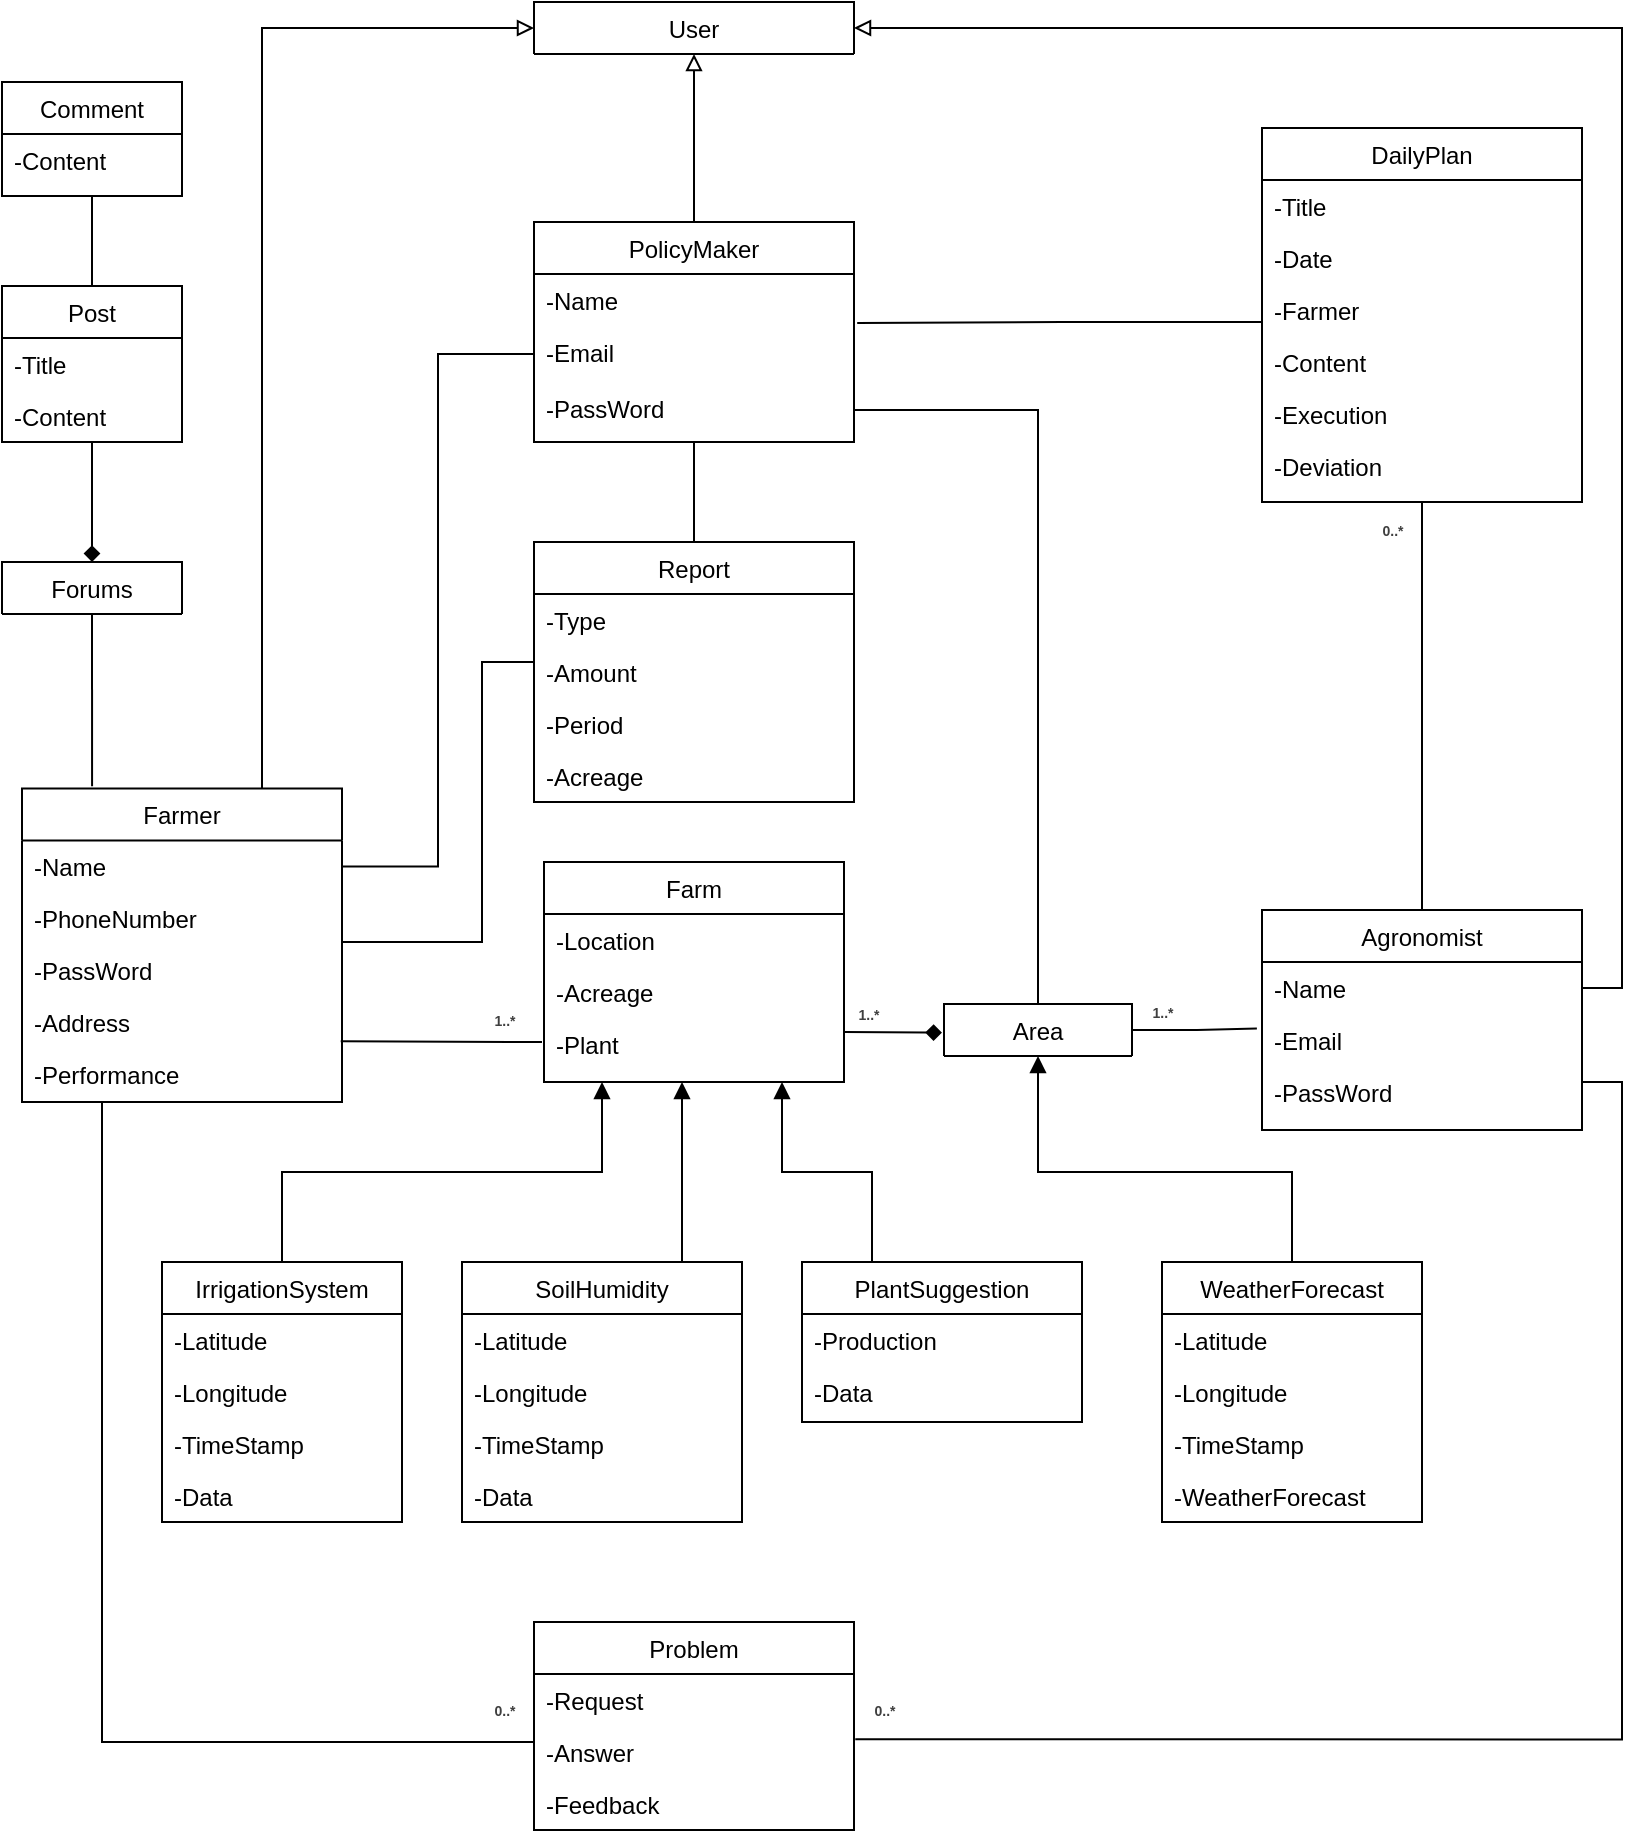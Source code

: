 <mxfile version="16.0.0" type="device"><diagram id="C5RBs43oDa-KdzZeNtuy" name="Page-1"><mxGraphModel dx="1185" dy="628" grid="1" gridSize="10" guides="1" tooltips="1" connect="1" arrows="1" fold="1" page="1" pageScale="1" pageWidth="827" pageHeight="1169" math="0" shadow="0"><root><mxCell id="WIyWlLk6GJQsqaUBKTNV-0"/><mxCell id="WIyWlLk6GJQsqaUBKTNV-1" parent="WIyWlLk6GJQsqaUBKTNV-0"/><mxCell id="zkfFHV4jXpPFQw0GAbJ--0" value="Report" style="swimlane;fontStyle=0;align=center;verticalAlign=top;childLayout=stackLayout;horizontal=1;startSize=26;horizontalStack=0;resizeParent=1;resizeLast=0;collapsible=1;marginBottom=0;rounded=0;shadow=0;strokeWidth=1;" parent="WIyWlLk6GJQsqaUBKTNV-1" vertex="1"><mxGeometry x="316" y="400" width="160" height="130" as="geometry"><mxRectangle x="230" y="140" width="160" height="26" as="alternateBounds"/></mxGeometry></mxCell><mxCell id="zkfFHV4jXpPFQw0GAbJ--1" value="-Type" style="text;align=left;verticalAlign=top;spacingLeft=4;spacingRight=4;overflow=hidden;rotatable=0;points=[[0,0.5],[1,0.5]];portConstraint=eastwest;" parent="zkfFHV4jXpPFQw0GAbJ--0" vertex="1"><mxGeometry y="26" width="160" height="26" as="geometry"/></mxCell><mxCell id="zkfFHV4jXpPFQw0GAbJ--5" value="-Amount" style="text;align=left;verticalAlign=top;spacingLeft=4;spacingRight=4;overflow=hidden;rotatable=0;points=[[0,0.5],[1,0.5]];portConstraint=eastwest;" parent="zkfFHV4jXpPFQw0GAbJ--0" vertex="1"><mxGeometry y="52" width="160" height="26" as="geometry"/></mxCell><mxCell id="DxoQ2Ti96PjoFfvmHfNT-125" value="-Period" style="text;align=left;verticalAlign=top;spacingLeft=4;spacingRight=4;overflow=hidden;rotatable=0;points=[[0,0.5],[1,0.5]];portConstraint=eastwest;" parent="zkfFHV4jXpPFQw0GAbJ--0" vertex="1"><mxGeometry y="78" width="160" height="26" as="geometry"/></mxCell><mxCell id="S1mqgadDC83ZZfr4QE1d-0" value="-Acreage" style="text;align=left;verticalAlign=top;spacingLeft=4;spacingRight=4;overflow=hidden;rotatable=0;points=[[0,0.5],[1,0.5]];portConstraint=eastwest;" parent="zkfFHV4jXpPFQw0GAbJ--0" vertex="1"><mxGeometry y="104" width="160" height="26" as="geometry"/></mxCell><mxCell id="DxoQ2Ti96PjoFfvmHfNT-143" style="edgeStyle=orthogonalEdgeStyle;rounded=0;orthogonalLoop=1;jettySize=auto;html=1;exitX=0.75;exitY=0;exitDx=0;exitDy=0;entryX=0;entryY=0.5;entryDx=0;entryDy=0;fontSize=7;endArrow=block;endFill=0;" parent="WIyWlLk6GJQsqaUBKTNV-1" source="zkfFHV4jXpPFQw0GAbJ--6" target="DxoQ2Ti96PjoFfvmHfNT-110" edge="1"><mxGeometry relative="1" as="geometry"/></mxCell><mxCell id="zkfFHV4jXpPFQw0GAbJ--6" value="Farmer" style="swimlane;fontStyle=0;align=center;verticalAlign=top;childLayout=stackLayout;horizontal=1;startSize=26;horizontalStack=0;resizeParent=1;resizeLast=0;collapsible=1;marginBottom=0;rounded=0;shadow=0;strokeWidth=1;" parent="WIyWlLk6GJQsqaUBKTNV-1" vertex="1"><mxGeometry x="60" y="523.19" width="160" height="156.81" as="geometry"><mxRectangle x="130" y="380" width="160" height="26" as="alternateBounds"/></mxGeometry></mxCell><mxCell id="zkfFHV4jXpPFQw0GAbJ--7" value="-Name" style="text;align=left;verticalAlign=top;spacingLeft=4;spacingRight=4;overflow=hidden;rotatable=0;points=[[0,0.5],[1,0.5]];portConstraint=eastwest;" parent="zkfFHV4jXpPFQw0GAbJ--6" vertex="1"><mxGeometry y="26" width="160" height="26" as="geometry"/></mxCell><mxCell id="zkfFHV4jXpPFQw0GAbJ--10" value="-PhoneNumber" style="text;align=left;verticalAlign=top;spacingLeft=4;spacingRight=4;overflow=hidden;rotatable=0;points=[[0,0.5],[1,0.5]];portConstraint=eastwest;fontStyle=0;labelBackgroundColor=default;" parent="zkfFHV4jXpPFQw0GAbJ--6" vertex="1"><mxGeometry y="52" width="160" height="26" as="geometry"/></mxCell><mxCell id="zkfFHV4jXpPFQw0GAbJ--11" value="-PassWord" style="text;align=left;verticalAlign=top;spacingLeft=4;spacingRight=4;overflow=hidden;rotatable=0;points=[[0,0.5],[1,0.5]];portConstraint=eastwest;" parent="zkfFHV4jXpPFQw0GAbJ--6" vertex="1"><mxGeometry y="78" width="160" height="26" as="geometry"/></mxCell><mxCell id="zkfFHV4jXpPFQw0GAbJ--13" value="Agronomist" style="swimlane;fontStyle=0;align=center;verticalAlign=top;childLayout=stackLayout;horizontal=1;startSize=26;horizontalStack=0;resizeParent=1;resizeLast=0;collapsible=1;marginBottom=0;rounded=0;shadow=0;strokeWidth=1;" parent="WIyWlLk6GJQsqaUBKTNV-1" vertex="1"><mxGeometry x="680" y="584" width="160" height="110" as="geometry"><mxRectangle x="340" y="380" width="170" height="26" as="alternateBounds"/></mxGeometry></mxCell><mxCell id="zkfFHV4jXpPFQw0GAbJ--14" value="-Name" style="text;align=left;verticalAlign=top;spacingLeft=4;spacingRight=4;overflow=hidden;rotatable=0;points=[[0,0.5],[1,0.5]];portConstraint=eastwest;" parent="zkfFHV4jXpPFQw0GAbJ--13" vertex="1"><mxGeometry y="26" width="160" height="26" as="geometry"/></mxCell><mxCell id="JW5dM0QdrTbxp0r37-U7-4" value="-Email" style="text;align=left;verticalAlign=top;spacingLeft=4;spacingRight=4;overflow=hidden;rotatable=0;points=[[0,0.5],[1,0.5]];portConstraint=eastwest;" parent="zkfFHV4jXpPFQw0GAbJ--13" vertex="1"><mxGeometry y="52" width="160" height="26" as="geometry"/></mxCell><mxCell id="JW5dM0QdrTbxp0r37-U7-3" value="-PassWord" style="text;align=left;verticalAlign=top;spacingLeft=4;spacingRight=4;overflow=hidden;rotatable=0;points=[[0,0.5],[1,0.5]];portConstraint=eastwest;" parent="zkfFHV4jXpPFQw0GAbJ--13" vertex="1"><mxGeometry y="78" width="160" height="26" as="geometry"/></mxCell><mxCell id="DxoQ2Ti96PjoFfvmHfNT-114" style="edgeStyle=orthogonalEdgeStyle;rounded=0;orthogonalLoop=1;jettySize=auto;html=1;exitX=0.5;exitY=0;exitDx=0;exitDy=0;entryX=0.5;entryY=1;entryDx=0;entryDy=0;fontSize=7;endArrow=block;endFill=0;" parent="WIyWlLk6GJQsqaUBKTNV-1" source="zkfFHV4jXpPFQw0GAbJ--17" target="DxoQ2Ti96PjoFfvmHfNT-110" edge="1"><mxGeometry relative="1" as="geometry"/></mxCell><mxCell id="M_vtLIsfnFepS92mFb9_-17" style="edgeStyle=orthogonalEdgeStyle;rounded=0;orthogonalLoop=1;jettySize=auto;html=1;exitX=0.5;exitY=1;exitDx=0;exitDy=0;entryX=0.5;entryY=0;entryDx=0;entryDy=0;endArrow=none;endFill=0;" edge="1" parent="WIyWlLk6GJQsqaUBKTNV-1" source="zkfFHV4jXpPFQw0GAbJ--17" target="zkfFHV4jXpPFQw0GAbJ--0"><mxGeometry relative="1" as="geometry"/></mxCell><mxCell id="zkfFHV4jXpPFQw0GAbJ--17" value="PolicyMaker" style="swimlane;fontStyle=0;align=center;verticalAlign=top;childLayout=stackLayout;horizontal=1;startSize=26;horizontalStack=0;resizeParent=1;resizeLast=0;collapsible=1;marginBottom=0;rounded=0;shadow=0;strokeWidth=1;" parent="WIyWlLk6GJQsqaUBKTNV-1" vertex="1"><mxGeometry x="316" y="240" width="160" height="110" as="geometry"><mxRectangle x="550" y="140" width="160" height="26" as="alternateBounds"/></mxGeometry></mxCell><mxCell id="TyxqnVsegSag8XOCpsEB-8" value="-Name" style="text;align=left;verticalAlign=top;spacingLeft=4;spacingRight=4;overflow=hidden;rotatable=0;points=[[0,0.5],[1,0.5]];portConstraint=eastwest;" parent="zkfFHV4jXpPFQw0GAbJ--17" vertex="1"><mxGeometry y="26" width="160" height="26" as="geometry"/></mxCell><mxCell id="zkfFHV4jXpPFQw0GAbJ--18" value="-Email" style="text;align=left;verticalAlign=top;spacingLeft=4;spacingRight=4;overflow=hidden;rotatable=0;points=[[0,0.5],[1,0.5]];portConstraint=eastwest;" parent="zkfFHV4jXpPFQw0GAbJ--17" vertex="1"><mxGeometry y="52" width="160" height="28" as="geometry"/></mxCell><mxCell id="TyxqnVsegSag8XOCpsEB-10" value="-PassWord" style="text;align=left;verticalAlign=top;spacingLeft=4;spacingRight=4;overflow=hidden;rotatable=0;points=[[0,0.5],[1,0.5]];portConstraint=eastwest;" parent="zkfFHV4jXpPFQw0GAbJ--17" vertex="1"><mxGeometry y="80" width="160" height="28" as="geometry"/></mxCell><mxCell id="JW5dM0QdrTbxp0r37-U7-6" value="Farm" style="swimlane;fontStyle=0;align=center;verticalAlign=top;childLayout=stackLayout;horizontal=1;startSize=26;horizontalStack=0;resizeParent=1;resizeLast=0;collapsible=1;marginBottom=0;rounded=0;shadow=0;strokeWidth=1;" parent="WIyWlLk6GJQsqaUBKTNV-1" vertex="1"><mxGeometry x="321" y="560" width="150" height="110" as="geometry"><mxRectangle x="130" y="380" width="160" height="26" as="alternateBounds"/></mxGeometry></mxCell><mxCell id="JW5dM0QdrTbxp0r37-U7-8" value="-Location" style="text;align=left;verticalAlign=top;spacingLeft=4;spacingRight=4;overflow=hidden;rotatable=0;points=[[0,0.5],[1,0.5]];portConstraint=eastwest;rounded=0;shadow=0;html=0;" parent="JW5dM0QdrTbxp0r37-U7-6" vertex="1"><mxGeometry y="26" width="150" height="26" as="geometry"/></mxCell><mxCell id="DxoQ2Ti96PjoFfvmHfNT-74" value="-Acreage" style="text;align=left;verticalAlign=top;spacingLeft=4;spacingRight=4;overflow=hidden;rotatable=0;points=[[0,0.5],[1,0.5]];portConstraint=eastwest;" parent="JW5dM0QdrTbxp0r37-U7-6" vertex="1"><mxGeometry y="52" width="150" height="26" as="geometry"/></mxCell><mxCell id="DxoQ2Ti96PjoFfvmHfNT-78" style="edgeStyle=orthogonalEdgeStyle;rounded=0;orthogonalLoop=1;jettySize=auto;html=1;exitX=1;exitY=0.5;exitDx=0;exitDy=0;entryX=1;entryY=0.5;entryDx=0;entryDy=0;endArrow=none;endFill=0;" parent="JW5dM0QdrTbxp0r37-U7-6" edge="1"><mxGeometry relative="1" as="geometry"><mxPoint x="160" y="143.0" as="sourcePoint"/><mxPoint x="160" y="143.0" as="targetPoint"/></mxGeometry></mxCell><mxCell id="M_vtLIsfnFepS92mFb9_-20" value="-Plant" style="text;align=left;verticalAlign=top;spacingLeft=4;spacingRight=4;overflow=hidden;rotatable=0;points=[[0,0.5],[1,0.5]];portConstraint=eastwest;" vertex="1" parent="JW5dM0QdrTbxp0r37-U7-6"><mxGeometry y="78" width="150" height="26" as="geometry"/></mxCell><mxCell id="JW5dM0QdrTbxp0r37-U7-19" value="Problem" style="swimlane;fontStyle=0;align=center;verticalAlign=top;childLayout=stackLayout;horizontal=1;startSize=26;horizontalStack=0;resizeParent=1;resizeLast=0;collapsible=1;marginBottom=0;rounded=0;shadow=0;strokeWidth=1;" parent="WIyWlLk6GJQsqaUBKTNV-1" vertex="1"><mxGeometry x="316" y="940" width="160" height="104" as="geometry"><mxRectangle x="130" y="380" width="160" height="26" as="alternateBounds"/></mxGeometry></mxCell><mxCell id="JW5dM0QdrTbxp0r37-U7-20" value="-Request" style="text;align=left;verticalAlign=top;spacingLeft=4;spacingRight=4;overflow=hidden;rotatable=0;points=[[0,0.5],[1,0.5]];portConstraint=eastwest;" parent="JW5dM0QdrTbxp0r37-U7-19" vertex="1"><mxGeometry y="26" width="160" height="26" as="geometry"/></mxCell><mxCell id="JW5dM0QdrTbxp0r37-U7-21" value="-Answer" style="text;align=left;verticalAlign=top;spacingLeft=4;spacingRight=4;overflow=hidden;rotatable=0;points=[[0,0.5],[1,0.5]];portConstraint=eastwest;rounded=0;shadow=0;html=0;" parent="JW5dM0QdrTbxp0r37-U7-19" vertex="1"><mxGeometry y="52" width="160" height="26" as="geometry"/></mxCell><mxCell id="DxoQ2Ti96PjoFfvmHfNT-154" value="-Feedback" style="text;align=left;verticalAlign=top;spacingLeft=4;spacingRight=4;overflow=hidden;rotatable=0;points=[[0,0.5],[1,0.5]];portConstraint=eastwest;rounded=0;shadow=0;html=0;" parent="JW5dM0QdrTbxp0r37-U7-19" vertex="1"><mxGeometry y="78" width="160" height="26" as="geometry"/></mxCell><mxCell id="DxoQ2Ti96PjoFfvmHfNT-153" style="edgeStyle=orthogonalEdgeStyle;rounded=0;orthogonalLoop=1;jettySize=auto;html=1;exitX=0.5;exitY=1;exitDx=0;exitDy=0;entryX=0.219;entryY=-0.007;entryDx=0;entryDy=0;entryPerimeter=0;fontSize=7;endArrow=none;endFill=0;" parent="WIyWlLk6GJQsqaUBKTNV-1" source="JW5dM0QdrTbxp0r37-U7-27" target="zkfFHV4jXpPFQw0GAbJ--6" edge="1"><mxGeometry relative="1" as="geometry"/></mxCell><mxCell id="JW5dM0QdrTbxp0r37-U7-27" value="Forums" style="swimlane;fontStyle=0;align=center;verticalAlign=top;childLayout=stackLayout;horizontal=1;startSize=26;horizontalStack=0;resizeParent=1;resizeLast=0;collapsible=1;marginBottom=0;rounded=0;shadow=0;strokeWidth=1;" parent="WIyWlLk6GJQsqaUBKTNV-1" vertex="1" collapsed="1"><mxGeometry x="50" y="410" width="90" height="26" as="geometry"><mxRectangle x="60" y="350" width="160" height="52" as="alternateBounds"/></mxGeometry></mxCell><mxCell id="DxoQ2Ti96PjoFfvmHfNT-97" style="edgeStyle=orthogonalEdgeStyle;rounded=0;orthogonalLoop=1;jettySize=auto;html=1;exitX=0.5;exitY=1;exitDx=0;exitDy=0;entryX=0.5;entryY=0;entryDx=0;entryDy=0;fontSize=7;endArrow=none;endFill=0;" parent="WIyWlLk6GJQsqaUBKTNV-1" source="JW5dM0QdrTbxp0r37-U7-33" target="zkfFHV4jXpPFQw0GAbJ--13" edge="1"><mxGeometry relative="1" as="geometry"/></mxCell><mxCell id="JW5dM0QdrTbxp0r37-U7-33" value="DailyPlan" style="swimlane;fontStyle=0;align=center;verticalAlign=top;childLayout=stackLayout;horizontal=1;startSize=26;horizontalStack=0;resizeParent=1;resizeLast=0;collapsible=1;marginBottom=0;rounded=0;shadow=0;strokeWidth=1;" parent="WIyWlLk6GJQsqaUBKTNV-1" vertex="1"><mxGeometry x="680" y="193" width="160" height="187" as="geometry"><mxRectangle x="584" y="123.19" width="160" height="26" as="alternateBounds"/></mxGeometry></mxCell><mxCell id="DxoQ2Ti96PjoFfvmHfNT-91" value="-Title" style="text;align=left;verticalAlign=top;spacingLeft=4;spacingRight=4;overflow=hidden;rotatable=0;points=[[0,0.5],[1,0.5]];portConstraint=eastwest;rounded=0;shadow=0;html=0;" parent="JW5dM0QdrTbxp0r37-U7-33" vertex="1"><mxGeometry y="26" width="160" height="26" as="geometry"/></mxCell><mxCell id="JW5dM0QdrTbxp0r37-U7-35" value="-Date" style="text;align=left;verticalAlign=top;spacingLeft=4;spacingRight=4;overflow=hidden;rotatable=0;points=[[0,0.5],[1,0.5]];portConstraint=eastwest;rounded=0;shadow=0;html=0;" parent="JW5dM0QdrTbxp0r37-U7-33" vertex="1"><mxGeometry y="52" width="160" height="26" as="geometry"/></mxCell><mxCell id="JW5dM0QdrTbxp0r37-U7-36" value="-Farmer" style="text;align=left;verticalAlign=top;spacingLeft=4;spacingRight=4;overflow=hidden;rotatable=0;points=[[0,0.5],[1,0.5]];portConstraint=eastwest;rounded=0;shadow=0;html=0;" parent="JW5dM0QdrTbxp0r37-U7-33" vertex="1"><mxGeometry y="78" width="160" height="26" as="geometry"/></mxCell><mxCell id="JW5dM0QdrTbxp0r37-U7-37" value="-Content" style="text;align=left;verticalAlign=top;spacingLeft=4;spacingRight=4;overflow=hidden;rotatable=0;points=[[0,0.5],[1,0.5]];portConstraint=eastwest;rounded=0;shadow=0;html=0;" parent="JW5dM0QdrTbxp0r37-U7-33" vertex="1"><mxGeometry y="104" width="160" height="26" as="geometry"/></mxCell><mxCell id="JW5dM0QdrTbxp0r37-U7-39" value="-Execution" style="text;align=left;verticalAlign=top;spacingLeft=4;spacingRight=4;overflow=hidden;rotatable=0;points=[[0,0.5],[1,0.5]];portConstraint=eastwest;" parent="JW5dM0QdrTbxp0r37-U7-33" vertex="1"><mxGeometry y="130" width="160" height="26" as="geometry"/></mxCell><mxCell id="JW5dM0QdrTbxp0r37-U7-38" value="-Deviation" style="text;align=left;verticalAlign=top;spacingLeft=4;spacingRight=4;overflow=hidden;rotatable=0;points=[[0,0.5],[1,0.5]];portConstraint=eastwest;rounded=0;shadow=0;html=0;" parent="JW5dM0QdrTbxp0r37-U7-33" vertex="1"><mxGeometry y="156" width="160" height="26" as="geometry"/></mxCell><mxCell id="DxoQ2Ti96PjoFfvmHfNT-7" style="edgeStyle=orthogonalEdgeStyle;rounded=0;orthogonalLoop=1;jettySize=auto;html=1;endArrow=none;endFill=0;" parent="WIyWlLk6GJQsqaUBKTNV-1" edge="1"><mxGeometry relative="1" as="geometry"><mxPoint x="220" y="600" as="sourcePoint"/><mxPoint x="316" y="420" as="targetPoint"/><Array as="points"><mxPoint x="290" y="600"/><mxPoint x="290" y="460"/><mxPoint x="316" y="460"/></Array></mxGeometry></mxCell><mxCell id="JW5dM0QdrTbxp0r37-U7-1" value="-Address" style="text;align=left;verticalAlign=top;spacingLeft=4;spacingRight=4;overflow=hidden;rotatable=0;points=[[0,0.5],[1,0.5]];portConstraint=eastwest;" parent="WIyWlLk6GJQsqaUBKTNV-1" vertex="1"><mxGeometry x="60" y="627.19" width="160" height="26" as="geometry"/></mxCell><mxCell id="DxoQ2Ti96PjoFfvmHfNT-50" style="edgeStyle=orthogonalEdgeStyle;rounded=0;orthogonalLoop=1;jettySize=auto;html=1;exitX=0;exitY=0.5;exitDx=0;exitDy=0;entryX=1.01;entryY=-0.054;entryDx=0;entryDy=0;entryPerimeter=0;endArrow=none;endFill=0;" parent="WIyWlLk6GJQsqaUBKTNV-1" source="JW5dM0QdrTbxp0r37-U7-35" target="zkfFHV4jXpPFQw0GAbJ--18" edge="1"><mxGeometry relative="1" as="geometry"><Array as="points"><mxPoint x="580" y="290"/><mxPoint x="478" y="290"/></Array></mxGeometry></mxCell><mxCell id="DxoQ2Ti96PjoFfvmHfNT-55" value="-Performance" style="text;align=left;verticalAlign=top;spacingLeft=4;spacingRight=4;overflow=hidden;rotatable=0;points=[[0,0.5],[1,0.5]];portConstraint=eastwest;" parent="WIyWlLk6GJQsqaUBKTNV-1" vertex="1"><mxGeometry x="60" y="653.19" width="160" height="26" as="geometry"/></mxCell><mxCell id="M_vtLIsfnFepS92mFb9_-15" style="edgeStyle=orthogonalEdgeStyle;rounded=0;orthogonalLoop=1;jettySize=auto;html=1;exitX=0.5;exitY=0;exitDx=0;exitDy=0;entryX=0.5;entryY=1;entryDx=0;entryDy=0;endArrow=block;endFill=1;" edge="1" parent="WIyWlLk6GJQsqaUBKTNV-1" target="M_vtLIsfnFepS92mFb9_-0"><mxGeometry relative="1" as="geometry"><mxPoint x="695" y="766" as="sourcePoint"/><mxPoint x="568" y="663" as="targetPoint"/><Array as="points"><mxPoint x="695" y="715"/><mxPoint x="568" y="715"/></Array></mxGeometry></mxCell><mxCell id="DxoQ2Ti96PjoFfvmHfNT-58" value="WeatherForecast" style="swimlane;fontStyle=0;align=center;verticalAlign=top;childLayout=stackLayout;horizontal=1;startSize=26;horizontalStack=0;resizeParent=1;resizeLast=0;collapsible=1;marginBottom=0;rounded=0;shadow=0;strokeWidth=1;" parent="WIyWlLk6GJQsqaUBKTNV-1" vertex="1"><mxGeometry x="630" y="760" width="130" height="130" as="geometry"><mxRectangle x="130" y="380" width="160" height="26" as="alternateBounds"/></mxGeometry></mxCell><mxCell id="DxoQ2Ti96PjoFfvmHfNT-59" value="-Latitude" style="text;align=left;verticalAlign=top;spacingLeft=4;spacingRight=4;overflow=hidden;rotatable=0;points=[[0,0.5],[1,0.5]];portConstraint=eastwest;" parent="DxoQ2Ti96PjoFfvmHfNT-58" vertex="1"><mxGeometry y="26" width="130" height="26" as="geometry"/></mxCell><mxCell id="DxoQ2Ti96PjoFfvmHfNT-60" value="-Longitude" style="text;align=left;verticalAlign=top;spacingLeft=4;spacingRight=4;overflow=hidden;rotatable=0;points=[[0,0.5],[1,0.5]];portConstraint=eastwest;rounded=0;shadow=0;html=0;" parent="DxoQ2Ti96PjoFfvmHfNT-58" vertex="1"><mxGeometry y="52" width="130" height="26" as="geometry"/></mxCell><mxCell id="DxoQ2Ti96PjoFfvmHfNT-107" value="-TimeStamp" style="text;align=left;verticalAlign=top;spacingLeft=4;spacingRight=4;overflow=hidden;rotatable=0;points=[[0,0.5],[1,0.5]];portConstraint=eastwest;fontStyle=0" parent="DxoQ2Ti96PjoFfvmHfNT-58" vertex="1"><mxGeometry y="78" width="130" height="26" as="geometry"/></mxCell><mxCell id="DxoQ2Ti96PjoFfvmHfNT-61" value="-WeatherForecast" style="text;align=left;verticalAlign=top;spacingLeft=4;spacingRight=4;overflow=hidden;rotatable=0;points=[[0,0.5],[1,0.5]];portConstraint=eastwest;fontStyle=0" parent="DxoQ2Ti96PjoFfvmHfNT-58" vertex="1"><mxGeometry y="104" width="130" height="26" as="geometry"/></mxCell><mxCell id="M_vtLIsfnFepS92mFb9_-10" style="edgeStyle=orthogonalEdgeStyle;rounded=0;orthogonalLoop=1;jettySize=auto;html=1;exitX=0.5;exitY=0;exitDx=0;exitDy=0;endArrow=block;endFill=1;" edge="1" parent="WIyWlLk6GJQsqaUBKTNV-1" source="DxoQ2Ti96PjoFfvmHfNT-63"><mxGeometry relative="1" as="geometry"><mxPoint x="350" y="670" as="targetPoint"/><Array as="points"><mxPoint x="190" y="715"/><mxPoint x="350" y="715"/><mxPoint x="350" y="670"/></Array></mxGeometry></mxCell><mxCell id="DxoQ2Ti96PjoFfvmHfNT-63" value="IrrigationSystem" style="swimlane;fontStyle=0;align=center;verticalAlign=top;childLayout=stackLayout;horizontal=1;startSize=26;horizontalStack=0;resizeParent=1;resizeLast=0;collapsible=1;marginBottom=0;rounded=0;shadow=0;strokeWidth=1;" parent="WIyWlLk6GJQsqaUBKTNV-1" vertex="1"><mxGeometry x="130" y="760" width="120" height="130" as="geometry"><mxRectangle x="130" y="380" width="160" height="26" as="alternateBounds"/></mxGeometry></mxCell><mxCell id="DxoQ2Ti96PjoFfvmHfNT-64" value="-Latitude" style="text;align=left;verticalAlign=top;spacingLeft=4;spacingRight=4;overflow=hidden;rotatable=0;points=[[0,0.5],[1,0.5]];portConstraint=eastwest;" parent="DxoQ2Ti96PjoFfvmHfNT-63" vertex="1"><mxGeometry y="26" width="120" height="26" as="geometry"/></mxCell><mxCell id="DxoQ2Ti96PjoFfvmHfNT-65" value="-Longitude" style="text;align=left;verticalAlign=top;spacingLeft=4;spacingRight=4;overflow=hidden;rotatable=0;points=[[0,0.5],[1,0.5]];portConstraint=eastwest;rounded=0;shadow=0;html=0;" parent="DxoQ2Ti96PjoFfvmHfNT-63" vertex="1"><mxGeometry y="52" width="120" height="26" as="geometry"/></mxCell><mxCell id="DxoQ2Ti96PjoFfvmHfNT-108" value="-TimeStamp" style="text;align=left;verticalAlign=top;spacingLeft=4;spacingRight=4;overflow=hidden;rotatable=0;points=[[0,0.5],[1,0.5]];portConstraint=eastwest;rounded=0;shadow=0;html=0;" parent="DxoQ2Ti96PjoFfvmHfNT-63" vertex="1"><mxGeometry y="78" width="120" height="26" as="geometry"/></mxCell><mxCell id="DxoQ2Ti96PjoFfvmHfNT-66" value="-Data" style="text;align=left;verticalAlign=top;spacingLeft=4;spacingRight=4;overflow=hidden;rotatable=0;points=[[0,0.5],[1,0.5]];portConstraint=eastwest;fontStyle=0" parent="DxoQ2Ti96PjoFfvmHfNT-63" vertex="1"><mxGeometry y="104" width="120" height="26" as="geometry"/></mxCell><mxCell id="M_vtLIsfnFepS92mFb9_-13" style="edgeStyle=orthogonalEdgeStyle;rounded=0;orthogonalLoop=1;jettySize=auto;html=1;exitX=0.75;exitY=0;exitDx=0;exitDy=0;endArrow=block;endFill=1;" edge="1" parent="WIyWlLk6GJQsqaUBKTNV-1"><mxGeometry relative="1" as="geometry"><mxPoint x="390" y="670" as="targetPoint"/><mxPoint x="390" y="760" as="sourcePoint"/></mxGeometry></mxCell><mxCell id="DxoQ2Ti96PjoFfvmHfNT-68" value="SoilHumidity" style="swimlane;fontStyle=0;align=center;verticalAlign=top;childLayout=stackLayout;horizontal=1;startSize=26;horizontalStack=0;resizeParent=1;resizeLast=0;collapsible=1;marginBottom=0;rounded=0;shadow=0;strokeWidth=1;" parent="WIyWlLk6GJQsqaUBKTNV-1" vertex="1"><mxGeometry x="280" y="760" width="140" height="130" as="geometry"><mxRectangle x="130" y="380" width="160" height="26" as="alternateBounds"/></mxGeometry></mxCell><mxCell id="DxoQ2Ti96PjoFfvmHfNT-69" value="-Latitude" style="text;align=left;verticalAlign=top;spacingLeft=4;spacingRight=4;overflow=hidden;rotatable=0;points=[[0,0.5],[1,0.5]];portConstraint=eastwest;" parent="DxoQ2Ti96PjoFfvmHfNT-68" vertex="1"><mxGeometry y="26" width="140" height="26" as="geometry"/></mxCell><mxCell id="DxoQ2Ti96PjoFfvmHfNT-70" value="-Longitude" style="text;align=left;verticalAlign=top;spacingLeft=4;spacingRight=4;overflow=hidden;rotatable=0;points=[[0,0.5],[1,0.5]];portConstraint=eastwest;rounded=0;shadow=0;html=0;" parent="DxoQ2Ti96PjoFfvmHfNT-68" vertex="1"><mxGeometry y="52" width="140" height="26" as="geometry"/></mxCell><mxCell id="DxoQ2Ti96PjoFfvmHfNT-109" value="-TimeStamp" style="text;align=left;verticalAlign=top;spacingLeft=4;spacingRight=4;overflow=hidden;rotatable=0;points=[[0,0.5],[1,0.5]];portConstraint=eastwest;rounded=0;shadow=0;html=0;" parent="DxoQ2Ti96PjoFfvmHfNT-68" vertex="1"><mxGeometry y="78" width="140" height="26" as="geometry"/></mxCell><mxCell id="DxoQ2Ti96PjoFfvmHfNT-71" value="-Data" style="text;align=left;verticalAlign=top;spacingLeft=4;spacingRight=4;overflow=hidden;rotatable=0;points=[[0,0.5],[1,0.5]];portConstraint=eastwest;fontStyle=0" parent="DxoQ2Ti96PjoFfvmHfNT-68" vertex="1"><mxGeometry y="104" width="140" height="26" as="geometry"/></mxCell><mxCell id="DxoQ2Ti96PjoFfvmHfNT-81" style="edgeStyle=orthogonalEdgeStyle;rounded=0;orthogonalLoop=1;jettySize=auto;html=1;entryX=0.996;entryY=0.864;entryDx=0;entryDy=0;entryPerimeter=0;endArrow=none;endFill=0;" parent="WIyWlLk6GJQsqaUBKTNV-1" target="JW5dM0QdrTbxp0r37-U7-1" edge="1"><mxGeometry relative="1" as="geometry"><mxPoint x="320" y="650" as="sourcePoint"/><Array as="points"><mxPoint x="316" y="650"/></Array></mxGeometry></mxCell><mxCell id="DxoQ2Ti96PjoFfvmHfNT-82" value="&lt;span style=&quot;color: rgb(63 , 63 , 63) ; font-size: 7px ; background-color: rgb(255 , 255 , 255)&quot;&gt;&lt;b&gt;1..*&lt;/b&gt;&lt;/span&gt;" style="text;html=1;align=center;verticalAlign=middle;resizable=0;points=[];autosize=1;strokeColor=none;fillColor=none;fontSize=7;" parent="WIyWlLk6GJQsqaUBKTNV-1" vertex="1"><mxGeometry x="286" y="635" width="30" height="10" as="geometry"/></mxCell><mxCell id="DxoQ2Ti96PjoFfvmHfNT-98" value="&lt;span style=&quot;color: rgb(63 , 63 , 63) ; font-size: 7px ; background-color: rgb(255 , 255 , 255)&quot;&gt;&lt;b&gt;0..*&lt;/b&gt;&lt;/span&gt;" style="text;html=1;align=center;verticalAlign=middle;resizable=0;points=[];autosize=1;strokeColor=none;fillColor=none;fontSize=7;" parent="WIyWlLk6GJQsqaUBKTNV-1" vertex="1"><mxGeometry x="730" y="390" width="30" height="10" as="geometry"/></mxCell><mxCell id="DxoQ2Ti96PjoFfvmHfNT-99" style="edgeStyle=orthogonalEdgeStyle;rounded=0;orthogonalLoop=1;jettySize=auto;html=1;fontSize=7;endArrow=none;endFill=0;" parent="WIyWlLk6GJQsqaUBKTNV-1" edge="1"><mxGeometry relative="1" as="geometry"><mxPoint x="100" y="680" as="targetPoint"/><mxPoint x="316" y="1010" as="sourcePoint"/><Array as="points"><mxPoint x="316" y="1000"/><mxPoint x="100" y="1000"/></Array></mxGeometry></mxCell><mxCell id="DxoQ2Ti96PjoFfvmHfNT-101" value="&lt;span style=&quot;color: rgb(63 , 63 , 63) ; font-size: 7px ; background-color: rgb(255 , 255 , 255)&quot;&gt;&lt;b&gt;0..*&lt;/b&gt;&lt;/span&gt;" style="text;html=1;align=center;verticalAlign=middle;resizable=0;points=[];autosize=1;strokeColor=none;fillColor=none;fontSize=7;" parent="WIyWlLk6GJQsqaUBKTNV-1" vertex="1"><mxGeometry x="286" y="980" width="30" height="10" as="geometry"/></mxCell><mxCell id="DxoQ2Ti96PjoFfvmHfNT-102" value="&lt;span style=&quot;color: rgb(63 , 63 , 63) ; font-size: 7px ; background-color: rgb(255 , 255 , 255)&quot;&gt;&lt;b&gt;0..*&lt;/b&gt;&lt;/span&gt;" style="text;html=1;align=center;verticalAlign=middle;resizable=0;points=[];autosize=1;strokeColor=none;fillColor=none;fontSize=7;" parent="WIyWlLk6GJQsqaUBKTNV-1" vertex="1"><mxGeometry x="476" y="980" width="30" height="10" as="geometry"/></mxCell><mxCell id="DxoQ2Ti96PjoFfvmHfNT-110" value="User" style="swimlane;fontStyle=0;align=center;verticalAlign=top;childLayout=stackLayout;horizontal=1;startSize=26;horizontalStack=0;resizeParent=1;resizeLast=0;collapsible=1;marginBottom=0;rounded=0;shadow=0;strokeWidth=1;" parent="WIyWlLk6GJQsqaUBKTNV-1" vertex="1" collapsed="1"><mxGeometry x="316" y="130" width="160" height="26" as="geometry"><mxRectangle x="316" y="130" width="160" height="104" as="alternateBounds"/></mxGeometry></mxCell><mxCell id="M_vtLIsfnFepS92mFb9_-14" style="edgeStyle=orthogonalEdgeStyle;rounded=0;orthogonalLoop=1;jettySize=auto;html=1;exitX=0.25;exitY=0;exitDx=0;exitDy=0;endArrow=block;endFill=1;" edge="1" parent="WIyWlLk6GJQsqaUBKTNV-1" source="DxoQ2Ti96PjoFfvmHfNT-117"><mxGeometry relative="1" as="geometry"><mxPoint x="440" y="670" as="targetPoint"/><Array as="points"><mxPoint x="485" y="715"/><mxPoint x="440" y="715"/><mxPoint x="440" y="670"/></Array></mxGeometry></mxCell><mxCell id="DxoQ2Ti96PjoFfvmHfNT-117" value="PlantSuggestion" style="swimlane;fontStyle=0;align=center;verticalAlign=top;childLayout=stackLayout;horizontal=1;startSize=26;horizontalStack=0;resizeParent=1;resizeLast=0;collapsible=1;marginBottom=0;rounded=0;shadow=0;strokeWidth=1;" parent="WIyWlLk6GJQsqaUBKTNV-1" vertex="1"><mxGeometry x="450" y="760" width="140" height="80" as="geometry"><mxRectangle x="130" y="380" width="160" height="26" as="alternateBounds"/></mxGeometry></mxCell><mxCell id="DxoQ2Ti96PjoFfvmHfNT-124" value="-Production" style="text;align=left;verticalAlign=top;spacingLeft=4;spacingRight=4;overflow=hidden;rotatable=0;points=[[0,0.5],[1,0.5]];portConstraint=eastwest;fontStyle=0" parent="DxoQ2Ti96PjoFfvmHfNT-117" vertex="1"><mxGeometry y="26" width="140" height="26" as="geometry"/></mxCell><mxCell id="DxoQ2Ti96PjoFfvmHfNT-121" value="-Data" style="text;align=left;verticalAlign=top;spacingLeft=4;spacingRight=4;overflow=hidden;rotatable=0;points=[[0,0.5],[1,0.5]];portConstraint=eastwest;fontStyle=0" parent="DxoQ2Ti96PjoFfvmHfNT-117" vertex="1"><mxGeometry y="52" width="140" height="26" as="geometry"/></mxCell><mxCell id="DxoQ2Ti96PjoFfvmHfNT-127" value="&lt;span style=&quot;color: rgb(63 , 63 , 63) ; font-size: 7px ; background-color: rgb(255 , 255 , 255)&quot;&gt;&lt;b&gt;1..*&lt;/b&gt;&lt;/span&gt;" style="text;html=1;align=center;verticalAlign=middle;resizable=0;points=[];autosize=1;strokeColor=none;fillColor=none;fontSize=7;" parent="WIyWlLk6GJQsqaUBKTNV-1" vertex="1"><mxGeometry x="468" y="632" width="30" height="10" as="geometry"/></mxCell><mxCell id="DxoQ2Ti96PjoFfvmHfNT-137" style="edgeStyle=orthogonalEdgeStyle;rounded=0;orthogonalLoop=1;jettySize=auto;html=1;fontSize=7;endArrow=diamond;endFill=1;" parent="WIyWlLk6GJQsqaUBKTNV-1" source="DxoQ2Ti96PjoFfvmHfNT-129" edge="1"><mxGeometry relative="1" as="geometry"><mxPoint x="95" y="410" as="targetPoint"/><Array as="points"><mxPoint x="95" y="410"/></Array></mxGeometry></mxCell><mxCell id="DxoQ2Ti96PjoFfvmHfNT-129" value="Post" style="swimlane;fontStyle=0;align=center;verticalAlign=top;childLayout=stackLayout;horizontal=1;startSize=26;horizontalStack=0;resizeParent=1;resizeLast=0;collapsible=1;marginBottom=0;rounded=0;shadow=0;strokeWidth=1;" parent="WIyWlLk6GJQsqaUBKTNV-1" vertex="1"><mxGeometry x="50" y="272" width="90" height="78" as="geometry"><mxRectangle x="130" y="380" width="160" height="26" as="alternateBounds"/></mxGeometry></mxCell><mxCell id="DxoQ2Ti96PjoFfvmHfNT-130" value="-Title" style="text;align=left;verticalAlign=top;spacingLeft=4;spacingRight=4;overflow=hidden;rotatable=0;points=[[0,0.5],[1,0.5]];portConstraint=eastwest;" parent="DxoQ2Ti96PjoFfvmHfNT-129" vertex="1"><mxGeometry y="26" width="90" height="26" as="geometry"/></mxCell><mxCell id="DxoQ2Ti96PjoFfvmHfNT-131" value="-Content" style="text;align=left;verticalAlign=top;spacingLeft=4;spacingRight=4;overflow=hidden;rotatable=0;points=[[0,0.5],[1,0.5]];portConstraint=eastwest;" parent="DxoQ2Ti96PjoFfvmHfNT-129" vertex="1"><mxGeometry y="52" width="90" height="26" as="geometry"/></mxCell><mxCell id="DxoQ2Ti96PjoFfvmHfNT-142" style="edgeStyle=orthogonalEdgeStyle;rounded=0;orthogonalLoop=1;jettySize=auto;html=1;entryX=0.5;entryY=0;entryDx=0;entryDy=0;fontSize=7;endArrow=none;endFill=0;" parent="WIyWlLk6GJQsqaUBKTNV-1" source="DxoQ2Ti96PjoFfvmHfNT-132" target="DxoQ2Ti96PjoFfvmHfNT-129" edge="1"><mxGeometry relative="1" as="geometry"/></mxCell><mxCell id="DxoQ2Ti96PjoFfvmHfNT-132" value="Comment" style="swimlane;fontStyle=0;align=center;verticalAlign=top;childLayout=stackLayout;horizontal=1;startSize=26;horizontalStack=0;resizeParent=1;resizeLast=0;collapsible=1;marginBottom=0;rounded=0;shadow=0;strokeWidth=1;" parent="WIyWlLk6GJQsqaUBKTNV-1" vertex="1"><mxGeometry x="50" y="170" width="90" height="57" as="geometry"><mxRectangle x="130" y="380" width="160" height="26" as="alternateBounds"/></mxGeometry></mxCell><mxCell id="DxoQ2Ti96PjoFfvmHfNT-134" value="-Content" style="text;align=left;verticalAlign=top;spacingLeft=4;spacingRight=4;overflow=hidden;rotatable=0;points=[[0,0.5],[1,0.5]];portConstraint=eastwest;" parent="DxoQ2Ti96PjoFfvmHfNT-132" vertex="1"><mxGeometry y="26" width="90" height="26" as="geometry"/></mxCell><mxCell id="DxoQ2Ti96PjoFfvmHfNT-140" style="edgeStyle=orthogonalEdgeStyle;rounded=0;orthogonalLoop=1;jettySize=auto;html=1;exitX=1;exitY=0.5;exitDx=0;exitDy=0;entryX=0;entryY=0.5;entryDx=0;entryDy=0;fontSize=7;endArrow=none;endFill=0;" parent="WIyWlLk6GJQsqaUBKTNV-1" source="zkfFHV4jXpPFQw0GAbJ--7" target="zkfFHV4jXpPFQw0GAbJ--18" edge="1"><mxGeometry relative="1" as="geometry"/></mxCell><mxCell id="M_vtLIsfnFepS92mFb9_-8" style="edgeStyle=orthogonalEdgeStyle;rounded=0;orthogonalLoop=1;jettySize=auto;html=1;exitX=1;exitY=0.5;exitDx=0;exitDy=0;entryX=-0.016;entryY=0.281;entryDx=0;entryDy=0;entryPerimeter=0;endArrow=none;endFill=0;" edge="1" parent="WIyWlLk6GJQsqaUBKTNV-1" source="M_vtLIsfnFepS92mFb9_-0" target="JW5dM0QdrTbxp0r37-U7-4"><mxGeometry relative="1" as="geometry"/></mxCell><mxCell id="M_vtLIsfnFepS92mFb9_-0" value="Area" style="swimlane;fontStyle=0;align=center;verticalAlign=top;childLayout=stackLayout;horizontal=1;startSize=26;horizontalStack=0;resizeParent=1;resizeLast=0;collapsible=1;marginBottom=0;rounded=0;shadow=0;strokeWidth=1;" vertex="1" collapsed="1" parent="WIyWlLk6GJQsqaUBKTNV-1"><mxGeometry x="521" y="631" width="94" height="26" as="geometry"><mxRectangle x="522" y="580" width="130" height="90" as="alternateBounds"/></mxGeometry></mxCell><mxCell id="M_vtLIsfnFepS92mFb9_-3" style="edgeStyle=orthogonalEdgeStyle;rounded=0;orthogonalLoop=1;jettySize=auto;html=1;exitX=1;exitY=0.5;exitDx=0;exitDy=0;entryX=1;entryY=0.5;entryDx=0;entryDy=0;endArrow=none;endFill=0;" edge="1" parent="M_vtLIsfnFepS92mFb9_-0"><mxGeometry relative="1" as="geometry"><mxPoint x="160" y="143.0" as="sourcePoint"/><mxPoint x="160" y="143.0" as="targetPoint"/></mxGeometry></mxCell><mxCell id="M_vtLIsfnFepS92mFb9_-4" style="edgeStyle=orthogonalEdgeStyle;rounded=0;orthogonalLoop=1;jettySize=auto;html=1;endArrow=diamond;endFill=1;" edge="1" parent="WIyWlLk6GJQsqaUBKTNV-1"><mxGeometry relative="1" as="geometry"><mxPoint x="520" y="645.333" as="targetPoint"/><mxPoint x="471" y="645" as="sourcePoint"/><Array as="points"><mxPoint x="471" y="645"/></Array></mxGeometry></mxCell><mxCell id="M_vtLIsfnFepS92mFb9_-9" value="&lt;span style=&quot;color: rgb(63 , 63 , 63) ; font-size: 7px ; background-color: rgb(255 , 255 , 255)&quot;&gt;&lt;b&gt;1..*&lt;/b&gt;&lt;/span&gt;" style="text;html=1;align=center;verticalAlign=middle;resizable=0;points=[];autosize=1;strokeColor=none;fillColor=none;fontSize=7;" vertex="1" parent="WIyWlLk6GJQsqaUBKTNV-1"><mxGeometry x="615" y="631" width="30" height="10" as="geometry"/></mxCell><mxCell id="M_vtLIsfnFepS92mFb9_-16" style="edgeStyle=orthogonalEdgeStyle;rounded=0;orthogonalLoop=1;jettySize=auto;html=1;exitX=1;exitY=0.5;exitDx=0;exitDy=0;endArrow=none;endFill=0;" edge="1" parent="WIyWlLk6GJQsqaUBKTNV-1" source="TyxqnVsegSag8XOCpsEB-10" target="M_vtLIsfnFepS92mFb9_-0"><mxGeometry relative="1" as="geometry"/></mxCell><mxCell id="M_vtLIsfnFepS92mFb9_-21" style="edgeStyle=orthogonalEdgeStyle;rounded=0;orthogonalLoop=1;jettySize=auto;html=1;exitX=1;exitY=0.5;exitDx=0;exitDy=0;entryX=1.004;entryY=0.256;entryDx=0;entryDy=0;entryPerimeter=0;endArrow=none;endFill=0;" edge="1" parent="WIyWlLk6GJQsqaUBKTNV-1" source="JW5dM0QdrTbxp0r37-U7-4" target="JW5dM0QdrTbxp0r37-U7-21"><mxGeometry relative="1" as="geometry"><Array as="points"><mxPoint x="840" y="670"/><mxPoint x="860" y="670"/><mxPoint x="860" y="999"/></Array></mxGeometry></mxCell><mxCell id="M_vtLIsfnFepS92mFb9_-22" style="edgeStyle=orthogonalEdgeStyle;rounded=0;orthogonalLoop=1;jettySize=auto;html=1;exitX=1;exitY=0.5;exitDx=0;exitDy=0;entryX=1;entryY=0.5;entryDx=0;entryDy=0;endArrow=block;endFill=0;" edge="1" parent="WIyWlLk6GJQsqaUBKTNV-1" source="zkfFHV4jXpPFQw0GAbJ--14" target="DxoQ2Ti96PjoFfvmHfNT-110"><mxGeometry relative="1" as="geometry"/></mxCell></root></mxGraphModel></diagram></mxfile>